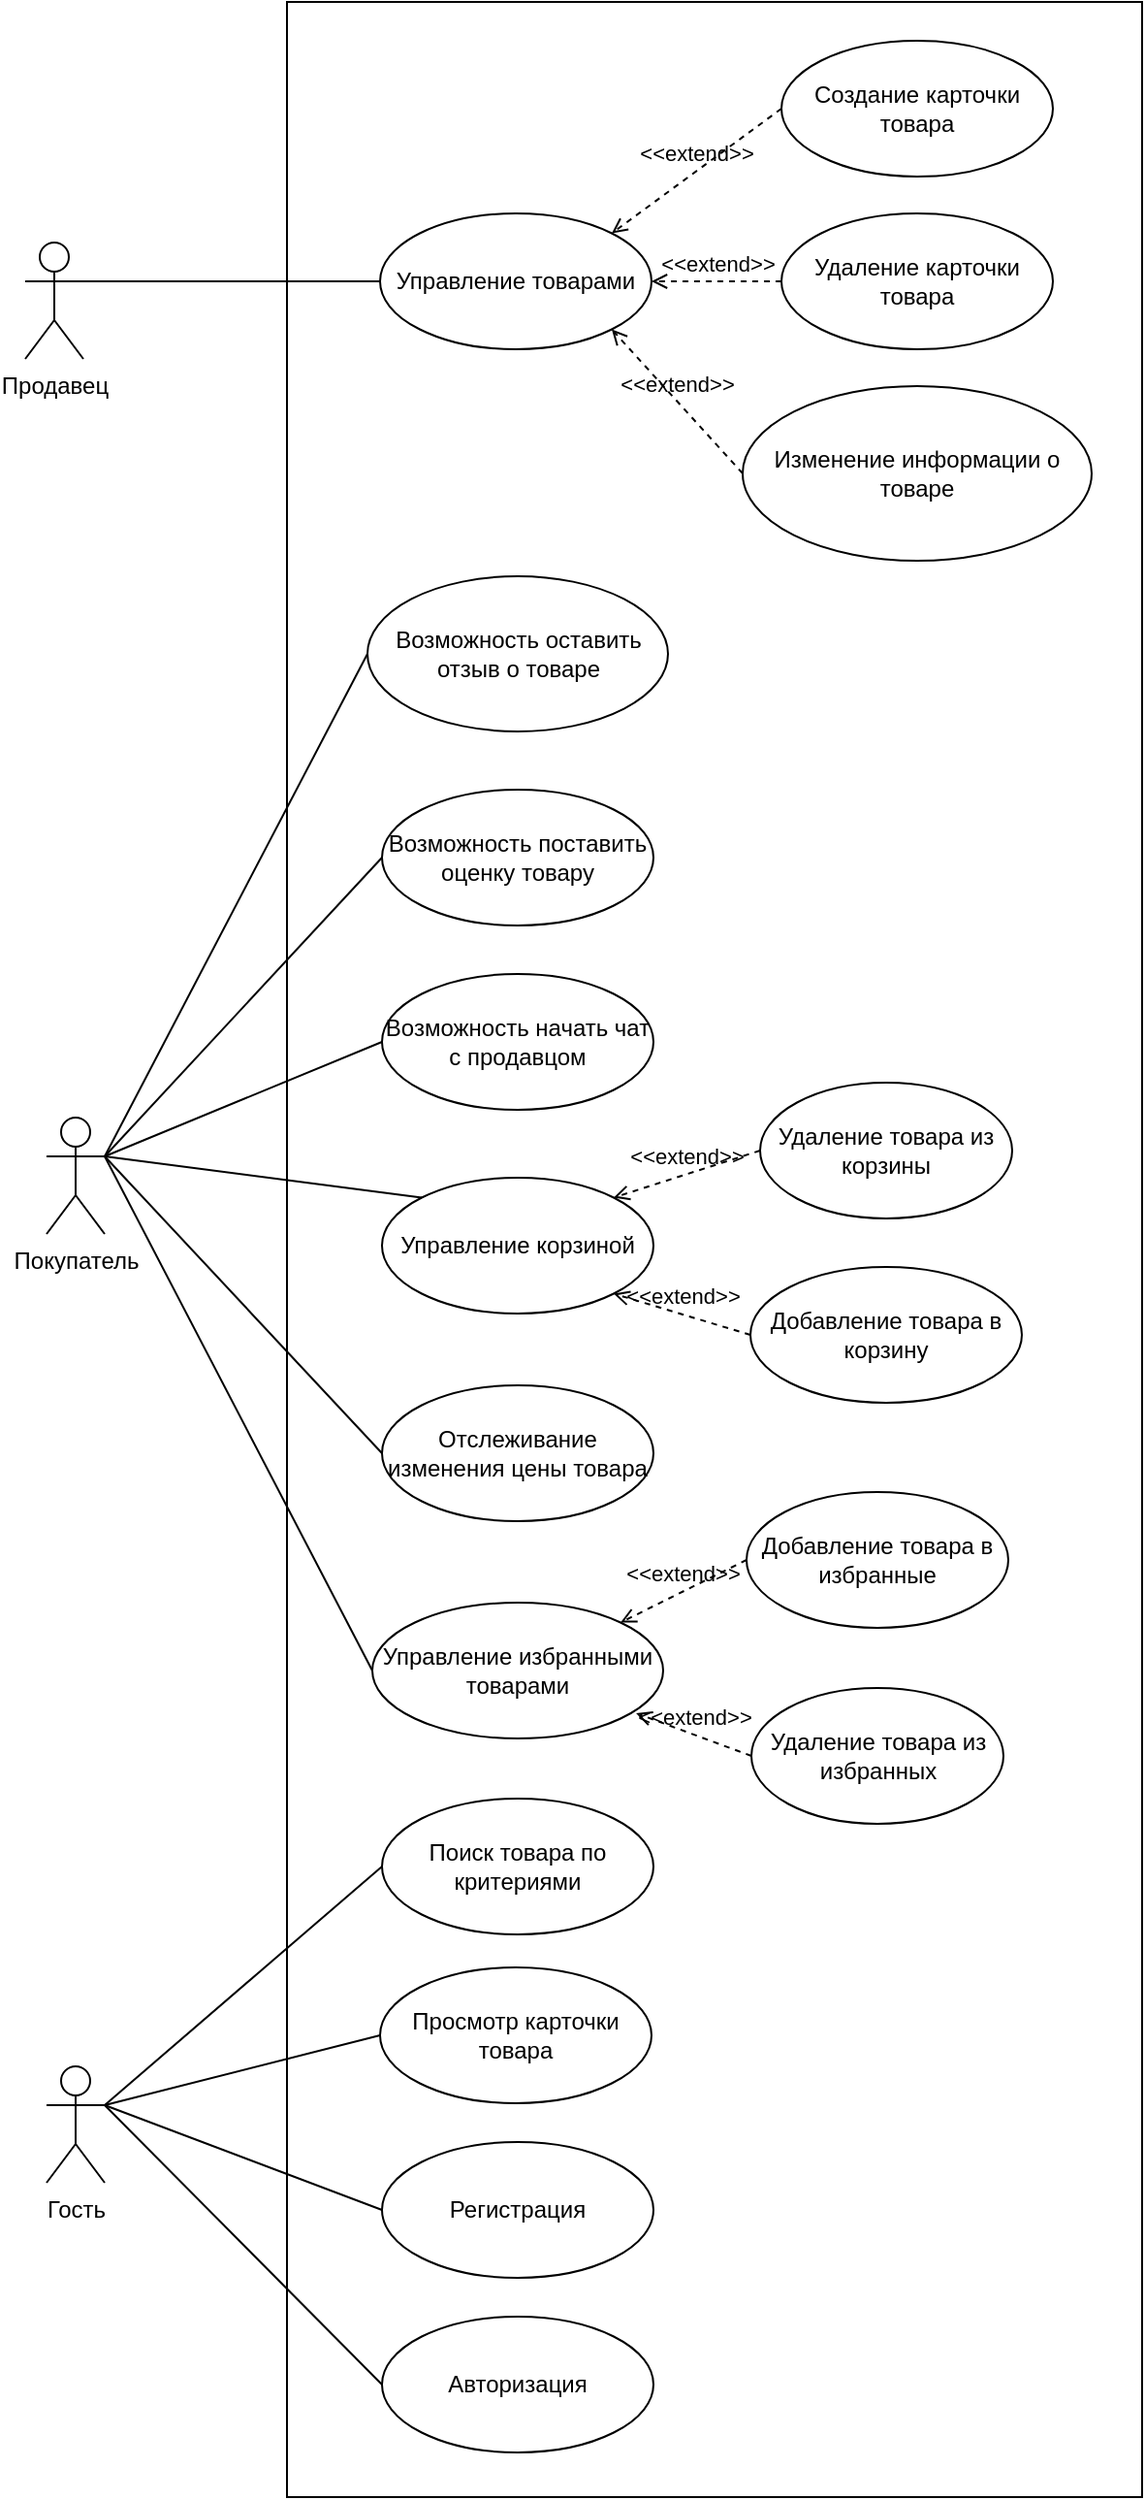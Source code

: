 <mxfile version="24.7.13">
  <diagram name="Page-1" id="3Ob3QEYDSXq53l5VCb18">
    <mxGraphModel dx="1834" dy="1193" grid="0" gridSize="10" guides="1" tooltips="1" connect="1" arrows="1" fold="1" page="0" pageScale="1" pageWidth="850" pageHeight="1100" math="0" shadow="0">
      <root>
        <mxCell id="0" />
        <mxCell id="1" parent="0" />
        <mxCell id="pMuwWXRfGZ8tcgUSHDjv-1" value="Покупатель" style="shape=umlActor;verticalLabelPosition=bottom;verticalAlign=top;html=1;outlineConnect=0;" parent="1" vertex="1">
          <mxGeometry x="-27" y="257" width="30" height="60" as="geometry" />
        </mxCell>
        <mxCell id="pMuwWXRfGZ8tcgUSHDjv-2" value="Продавец" style="shape=umlActor;verticalLabelPosition=bottom;verticalAlign=top;html=1;outlineConnect=0;" parent="1" vertex="1">
          <mxGeometry x="-38" y="-194" width="30" height="60" as="geometry" />
        </mxCell>
        <mxCell id="pMuwWXRfGZ8tcgUSHDjv-3" value="Добавление товара в корзину" style="ellipse;whiteSpace=wrap;html=1;" parent="1" vertex="1">
          <mxGeometry x="336" y="334" width="140" height="70" as="geometry" />
        </mxCell>
        <mxCell id="pMuwWXRfGZ8tcgUSHDjv-5" value="Удаление товара из корзины" style="ellipse;whiteSpace=wrap;html=1;" parent="1" vertex="1">
          <mxGeometry x="341" y="239" width="130" height="70" as="geometry" />
        </mxCell>
        <mxCell id="pMuwWXRfGZ8tcgUSHDjv-6" value="Добавление товара в избранные" style="ellipse;whiteSpace=wrap;html=1;" parent="1" vertex="1">
          <mxGeometry x="334" y="450" width="135" height="70" as="geometry" />
        </mxCell>
        <mxCell id="pMuwWXRfGZ8tcgUSHDjv-7" value="Удаление товара из избранных" style="ellipse;whiteSpace=wrap;html=1;" parent="1" vertex="1">
          <mxGeometry x="336.5" y="551" width="130" height="70" as="geometry" />
        </mxCell>
        <mxCell id="pMuwWXRfGZ8tcgUSHDjv-8" value="Поиск товара по критериями" style="ellipse;whiteSpace=wrap;html=1;" parent="1" vertex="1">
          <mxGeometry x="146" y="608" width="140" height="70" as="geometry" />
        </mxCell>
        <mxCell id="pMuwWXRfGZ8tcgUSHDjv-9" value="Возможность начать чат с продавцом" style="ellipse;whiteSpace=wrap;html=1;" parent="1" vertex="1">
          <mxGeometry x="146" y="183" width="140" height="70" as="geometry" />
        </mxCell>
        <mxCell id="pMuwWXRfGZ8tcgUSHDjv-10" value="Просмотр карточки товара" style="ellipse;whiteSpace=wrap;html=1;" parent="1" vertex="1">
          <mxGeometry x="145" y="695" width="140" height="70" as="geometry" />
        </mxCell>
        <mxCell id="pMuwWXRfGZ8tcgUSHDjv-11" value="Отслеживание изменения цены товара" style="ellipse;whiteSpace=wrap;html=1;" parent="1" vertex="1">
          <mxGeometry x="146" y="395" width="140" height="70" as="geometry" />
        </mxCell>
        <mxCell id="pMuwWXRfGZ8tcgUSHDjv-12" value="Возможность оставить отзыв о товаре" style="ellipse;whiteSpace=wrap;html=1;" parent="1" vertex="1">
          <mxGeometry x="138.5" y="-22" width="155" height="80" as="geometry" />
        </mxCell>
        <mxCell id="pMuwWXRfGZ8tcgUSHDjv-13" value="Возможность поставить оценку товару" style="ellipse;whiteSpace=wrap;html=1;" parent="1" vertex="1">
          <mxGeometry x="146" y="88" width="140" height="70" as="geometry" />
        </mxCell>
        <mxCell id="pMuwWXRfGZ8tcgUSHDjv-14" value="Создание карточки товара" style="ellipse;whiteSpace=wrap;html=1;" parent="1" vertex="1">
          <mxGeometry x="352" y="-298" width="140" height="70" as="geometry" />
        </mxCell>
        <mxCell id="pMuwWXRfGZ8tcgUSHDjv-15" value="Изменение информации о товаре" style="ellipse;whiteSpace=wrap;html=1;" parent="1" vertex="1">
          <mxGeometry x="332" y="-120" width="180" height="90" as="geometry" />
        </mxCell>
        <mxCell id="pMuwWXRfGZ8tcgUSHDjv-16" value="Удаление карточки товара" style="ellipse;whiteSpace=wrap;html=1;" parent="1" vertex="1">
          <mxGeometry x="352" y="-209" width="140" height="70" as="geometry" />
        </mxCell>
        <mxCell id="pMuwWXRfGZ8tcgUSHDjv-28" value="" style="endArrow=none;html=1;rounded=0;entryX=0;entryY=0.5;entryDx=0;entryDy=0;exitX=1;exitY=0.333;exitDx=0;exitDy=0;exitPerimeter=0;" parent="1" source="pMuwWXRfGZ8tcgUSHDjv-1" target="pMuwWXRfGZ8tcgUSHDjv-12" edge="1">
          <mxGeometry width="50" height="50" relative="1" as="geometry">
            <mxPoint x="60" y="115" as="sourcePoint" />
            <mxPoint x="215" y="-280" as="targetPoint" />
          </mxGeometry>
        </mxCell>
        <mxCell id="pMuwWXRfGZ8tcgUSHDjv-33" value="" style="endArrow=none;html=1;rounded=0;exitX=1;exitY=0.333;exitDx=0;exitDy=0;exitPerimeter=0;entryX=0;entryY=0.5;entryDx=0;entryDy=0;" parent="1" source="pMuwWXRfGZ8tcgUSHDjv-1" edge="1" target="pMuwWXRfGZ8tcgUSHDjv-11">
          <mxGeometry width="50" height="50" relative="1" as="geometry">
            <mxPoint x="20" y="115" as="sourcePoint" />
            <mxPoint x="158" y="493" as="targetPoint" />
          </mxGeometry>
        </mxCell>
        <mxCell id="pMuwWXRfGZ8tcgUSHDjv-35" value="" style="endArrow=none;html=1;rounded=0;entryX=0;entryY=0.5;entryDx=0;entryDy=0;exitX=1;exitY=0.333;exitDx=0;exitDy=0;exitPerimeter=0;" parent="1" source="pMuwWXRfGZ8tcgUSHDjv-1" target="pMuwWXRfGZ8tcgUSHDjv-13" edge="1">
          <mxGeometry width="50" height="50" relative="1" as="geometry">
            <mxPoint x="70" y="130" as="sourcePoint" />
            <mxPoint x="145" y="500" as="targetPoint" />
          </mxGeometry>
        </mxCell>
        <mxCell id="pMuwWXRfGZ8tcgUSHDjv-36" value="" style="endArrow=none;html=1;rounded=0;entryX=0;entryY=0.5;entryDx=0;entryDy=0;" parent="1" target="pMuwWXRfGZ8tcgUSHDjv-9" edge="1">
          <mxGeometry width="50" height="50" relative="1" as="geometry">
            <mxPoint x="3" y="277" as="sourcePoint" />
            <mxPoint x="155" y="510" as="targetPoint" />
          </mxGeometry>
        </mxCell>
        <mxCell id="pMuwWXRfGZ8tcgUSHDjv-37" value="Управление товарами" style="ellipse;whiteSpace=wrap;html=1;" parent="1" vertex="1">
          <mxGeometry x="145" y="-209" width="140" height="70" as="geometry" />
        </mxCell>
        <mxCell id="pMuwWXRfGZ8tcgUSHDjv-38" value="&amp;lt;&amp;lt;extend&amp;gt;&amp;gt;" style="html=1;verticalAlign=bottom;labelBackgroundColor=none;endArrow=open;endFill=0;dashed=1;rounded=0;exitX=0;exitY=0.5;exitDx=0;exitDy=0;entryX=1;entryY=0;entryDx=0;entryDy=0;" parent="1" source="pMuwWXRfGZ8tcgUSHDjv-14" target="pMuwWXRfGZ8tcgUSHDjv-37" edge="1">
          <mxGeometry width="160" relative="1" as="geometry">
            <mxPoint x="280.5" y="-206.97" as="sourcePoint" />
            <mxPoint x="329.997" y="-196.719" as="targetPoint" />
          </mxGeometry>
        </mxCell>
        <mxCell id="pMuwWXRfGZ8tcgUSHDjv-39" value="&amp;lt;&amp;lt;extend&amp;gt;&amp;gt;" style="html=1;verticalAlign=bottom;labelBackgroundColor=none;endArrow=open;endFill=0;dashed=1;rounded=0;exitX=0;exitY=0.5;exitDx=0;exitDy=0;" parent="1" source="pMuwWXRfGZ8tcgUSHDjv-16" target="pMuwWXRfGZ8tcgUSHDjv-37" edge="1">
          <mxGeometry width="160" relative="1" as="geometry">
            <mxPoint x="370.5" y="-391.97" as="sourcePoint" />
            <mxPoint x="346.44" y="-186.95" as="targetPoint" />
          </mxGeometry>
        </mxCell>
        <mxCell id="pMuwWXRfGZ8tcgUSHDjv-40" value="&amp;lt;&amp;lt;extend&amp;gt;&amp;gt;" style="html=1;verticalAlign=bottom;labelBackgroundColor=none;endArrow=open;endFill=0;dashed=1;rounded=0;exitX=0;exitY=0.5;exitDx=0;exitDy=0;entryX=1;entryY=1;entryDx=0;entryDy=0;" parent="1" source="pMuwWXRfGZ8tcgUSHDjv-15" target="pMuwWXRfGZ8tcgUSHDjv-37" edge="1">
          <mxGeometry width="160" relative="1" as="geometry">
            <mxPoint x="380.5" y="-381.97" as="sourcePoint" />
            <mxPoint x="347.56" y="-160" as="targetPoint" />
          </mxGeometry>
        </mxCell>
        <mxCell id="pMuwWXRfGZ8tcgUSHDjv-43" value="Управление корзиной" style="ellipse;whiteSpace=wrap;html=1;" parent="1" vertex="1">
          <mxGeometry x="146" y="288" width="140" height="70" as="geometry" />
        </mxCell>
        <mxCell id="pMuwWXRfGZ8tcgUSHDjv-44" value="&amp;lt;&amp;lt;extend&amp;gt;&amp;gt;" style="html=1;verticalAlign=bottom;labelBackgroundColor=none;endArrow=open;endFill=0;dashed=1;rounded=0;exitX=0;exitY=0.5;exitDx=0;exitDy=0;entryX=1;entryY=0;entryDx=0;entryDy=0;" parent="1" source="pMuwWXRfGZ8tcgUSHDjv-5" target="pMuwWXRfGZ8tcgUSHDjv-43" edge="1">
          <mxGeometry width="160" relative="1" as="geometry">
            <mxPoint x="370" y="-340" as="sourcePoint" />
            <mxPoint x="259" y="-412" as="targetPoint" />
          </mxGeometry>
        </mxCell>
        <mxCell id="pMuwWXRfGZ8tcgUSHDjv-46" value="&amp;lt;&amp;lt;extend&amp;gt;&amp;gt;" style="html=1;verticalAlign=bottom;labelBackgroundColor=none;endArrow=open;endFill=0;dashed=1;rounded=0;exitX=0;exitY=0.5;exitDx=0;exitDy=0;entryX=1;entryY=1;entryDx=0;entryDy=0;" parent="1" source="pMuwWXRfGZ8tcgUSHDjv-3" target="pMuwWXRfGZ8tcgUSHDjv-43" edge="1">
          <mxGeometry width="160" relative="1" as="geometry">
            <mxPoint x="330" y="270" as="sourcePoint" />
            <mxPoint x="280" y="330" as="targetPoint" />
          </mxGeometry>
        </mxCell>
        <mxCell id="pMuwWXRfGZ8tcgUSHDjv-47" value="" style="endArrow=none;html=1;rounded=0;entryX=0;entryY=0;entryDx=0;entryDy=0;exitX=1;exitY=0.333;exitDx=0;exitDy=0;exitPerimeter=0;" parent="1" source="pMuwWXRfGZ8tcgUSHDjv-1" target="pMuwWXRfGZ8tcgUSHDjv-43" edge="1">
          <mxGeometry width="50" height="50" relative="1" as="geometry">
            <mxPoint x="50" y="195" as="sourcePoint" />
            <mxPoint x="140" y="240" as="targetPoint" />
          </mxGeometry>
        </mxCell>
        <mxCell id="pMuwWXRfGZ8tcgUSHDjv-48" value="Управление избранными товарами" style="ellipse;whiteSpace=wrap;html=1;" parent="1" vertex="1">
          <mxGeometry x="141" y="507" width="150" height="70" as="geometry" />
        </mxCell>
        <mxCell id="pMuwWXRfGZ8tcgUSHDjv-49" value="&amp;lt;&amp;lt;extend&amp;gt;&amp;gt;" style="html=1;verticalAlign=bottom;labelBackgroundColor=none;endArrow=open;endFill=0;dashed=1;rounded=0;entryX=1;entryY=0;entryDx=0;entryDy=0;exitX=0;exitY=0.5;exitDx=0;exitDy=0;" parent="1" source="pMuwWXRfGZ8tcgUSHDjv-6" target="pMuwWXRfGZ8tcgUSHDjv-48" edge="1">
          <mxGeometry width="160" relative="1" as="geometry">
            <mxPoint x="325" y="390" as="sourcePoint" />
            <mxPoint x="279" y="343" as="targetPoint" />
          </mxGeometry>
        </mxCell>
        <mxCell id="pMuwWXRfGZ8tcgUSHDjv-50" value="&amp;lt;&amp;lt;extend&amp;gt;&amp;gt;" style="html=1;verticalAlign=bottom;labelBackgroundColor=none;endArrow=open;endFill=0;dashed=1;rounded=0;exitX=0;exitY=0.5;exitDx=0;exitDy=0;entryX=0.907;entryY=0.814;entryDx=0;entryDy=0;entryPerimeter=0;" parent="1" source="pMuwWXRfGZ8tcgUSHDjv-7" target="pMuwWXRfGZ8tcgUSHDjv-48" edge="1">
          <mxGeometry width="160" relative="1" as="geometry">
            <mxPoint x="335" y="400" as="sourcePoint" />
            <mxPoint x="289" y="353" as="targetPoint" />
          </mxGeometry>
        </mxCell>
        <mxCell id="pMuwWXRfGZ8tcgUSHDjv-52" value="" style="endArrow=none;html=1;rounded=0;entryX=0;entryY=0.5;entryDx=0;entryDy=0;exitX=1;exitY=0.333;exitDx=0;exitDy=0;exitPerimeter=0;" parent="1" source="pMuwWXRfGZ8tcgUSHDjv-1" target="pMuwWXRfGZ8tcgUSHDjv-48" edge="1">
          <mxGeometry width="50" height="50" relative="1" as="geometry">
            <mxPoint x="20" y="155" as="sourcePoint" />
            <mxPoint x="130" y="430" as="targetPoint" />
          </mxGeometry>
        </mxCell>
        <mxCell id="azQhM611iXiCVJqhjth4-1" value="" style="endArrow=none;html=1;rounded=0;entryX=0;entryY=0.5;entryDx=0;entryDy=0;exitX=1;exitY=0.333;exitDx=0;exitDy=0;exitPerimeter=0;" parent="1" source="pMuwWXRfGZ8tcgUSHDjv-2" target="pMuwWXRfGZ8tcgUSHDjv-37" edge="1">
          <mxGeometry width="50" height="50" relative="1" as="geometry">
            <mxPoint x="90" y="-110" as="sourcePoint" />
            <mxPoint x="160" y="-125" as="targetPoint" />
          </mxGeometry>
        </mxCell>
        <mxCell id="azQhM611iXiCVJqhjth4-3" value="" style="rounded=0;whiteSpace=wrap;html=1;fillColor=none;" parent="1" vertex="1">
          <mxGeometry x="97" y="-318" width="441" height="1286" as="geometry" />
        </mxCell>
        <mxCell id="t7hYTZrMSUsAHQegwstR-3" value="Гость" style="shape=umlActor;verticalLabelPosition=bottom;verticalAlign=top;html=1;outlineConnect=0;" vertex="1" parent="1">
          <mxGeometry x="-27" y="746" width="30" height="60" as="geometry" />
        </mxCell>
        <mxCell id="t7hYTZrMSUsAHQegwstR-4" value="" style="endArrow=none;html=1;rounded=0;entryX=0;entryY=0.5;entryDx=0;entryDy=0;exitX=1;exitY=0.333;exitDx=0;exitDy=0;exitPerimeter=0;" edge="1" parent="1" source="t7hYTZrMSUsAHQegwstR-3" target="pMuwWXRfGZ8tcgUSHDjv-8">
          <mxGeometry width="50" height="50" relative="1" as="geometry">
            <mxPoint x="1" y="764" as="sourcePoint" />
            <mxPoint x="51" y="714" as="targetPoint" />
          </mxGeometry>
        </mxCell>
        <mxCell id="t7hYTZrMSUsAHQegwstR-5" value="" style="endArrow=none;html=1;rounded=0;entryX=0;entryY=0.5;entryDx=0;entryDy=0;exitX=1;exitY=0.333;exitDx=0;exitDy=0;exitPerimeter=0;" edge="1" parent="1" source="t7hYTZrMSUsAHQegwstR-3" target="pMuwWXRfGZ8tcgUSHDjv-10">
          <mxGeometry width="50" height="50" relative="1" as="geometry">
            <mxPoint x="13" y="708" as="sourcePoint" />
            <mxPoint x="156" y="674" as="targetPoint" />
          </mxGeometry>
        </mxCell>
        <mxCell id="t7hYTZrMSUsAHQegwstR-6" value="Регистрация" style="ellipse;whiteSpace=wrap;html=1;" vertex="1" parent="1">
          <mxGeometry x="146" y="785" width="140" height="70" as="geometry" />
        </mxCell>
        <mxCell id="t7hYTZrMSUsAHQegwstR-7" value="Авторизация" style="ellipse;whiteSpace=wrap;html=1;" vertex="1" parent="1">
          <mxGeometry x="146" y="875" width="140" height="70" as="geometry" />
        </mxCell>
        <mxCell id="t7hYTZrMSUsAHQegwstR-8" value="" style="endArrow=none;html=1;rounded=0;entryX=0;entryY=0.5;entryDx=0;entryDy=0;exitX=1;exitY=0.333;exitDx=0;exitDy=0;exitPerimeter=0;" edge="1" parent="1" source="t7hYTZrMSUsAHQegwstR-3" target="t7hYTZrMSUsAHQegwstR-6">
          <mxGeometry width="50" height="50" relative="1" as="geometry">
            <mxPoint x="13" y="708" as="sourcePoint" />
            <mxPoint x="155" y="772" as="targetPoint" />
          </mxGeometry>
        </mxCell>
        <mxCell id="t7hYTZrMSUsAHQegwstR-9" value="" style="endArrow=none;html=1;rounded=0;entryX=0;entryY=0.5;entryDx=0;entryDy=0;exitX=1;exitY=0.333;exitDx=0;exitDy=0;exitPerimeter=0;" edge="1" parent="1" source="t7hYTZrMSUsAHQegwstR-3" target="t7hYTZrMSUsAHQegwstR-7">
          <mxGeometry width="50" height="50" relative="1" as="geometry">
            <mxPoint x="13" y="708" as="sourcePoint" />
            <mxPoint x="156" y="867" as="targetPoint" />
          </mxGeometry>
        </mxCell>
      </root>
    </mxGraphModel>
  </diagram>
</mxfile>
